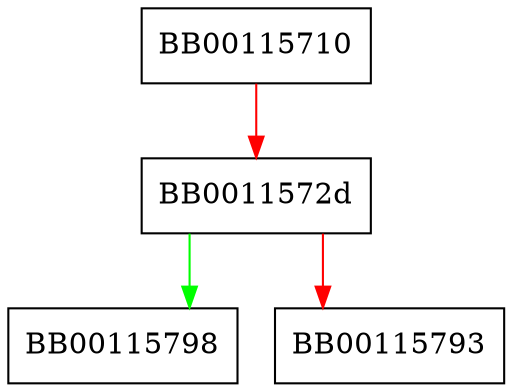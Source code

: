 digraph FUN_00115710 {
  node [shape="box"];
  graph [splines=ortho];
  BB00115710 -> BB0011572d [color="red"];
  BB0011572d -> BB00115798 [color="green"];
  BB0011572d -> BB00115793 [color="red"];
}